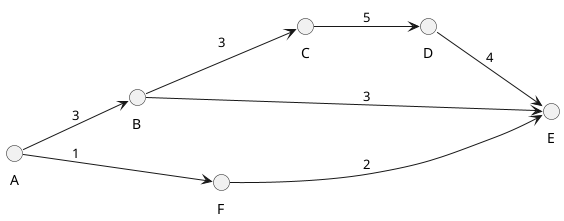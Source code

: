 @startuml
left to right direction
() "A" as A
() "B" as B
() "C" as C
() "D" as D
() "E" as E
() "F" as F

A --> B : 3
A --> F : 1
B --> E : 3
B --> C : 3
C --> D : 5
D --> E : 4
F --> E : 2
@enduml